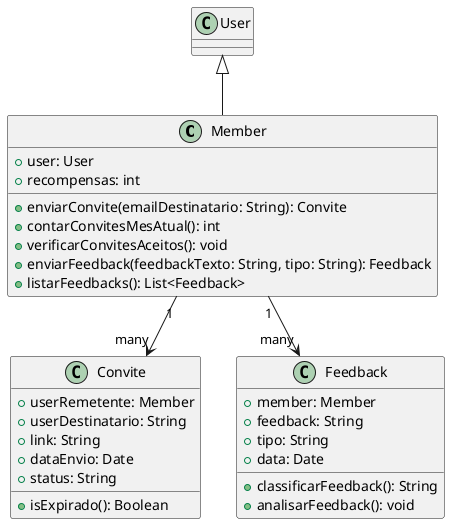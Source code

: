 @startuml diagrama de classes

class Member {
    + user: User
    + recompensas: int

    + enviarConvite(emailDestinatario: String): Convite
    + contarConvitesMesAtual(): int
    + verificarConvitesAceitos(): void
    + enviarFeedback(feedbackTexto: String, tipo: String): Feedback
    + listarFeedbacks(): List<Feedback>
}

class Convite {
    + userRemetente: Member
    + userDestinatario: String
    + link: String
    + dataEnvio: Date
    + status: String

    + isExpirado(): Boolean
}

class Feedback {
    + member: Member
    + feedback: String
    + tipo: String
    + data: Date

    + classificarFeedback(): String
    + analisarFeedback(): void
}

User <|-- Member
Member "1" --> "many" Convite
Member "1" --> "many" Feedback

@enduml



